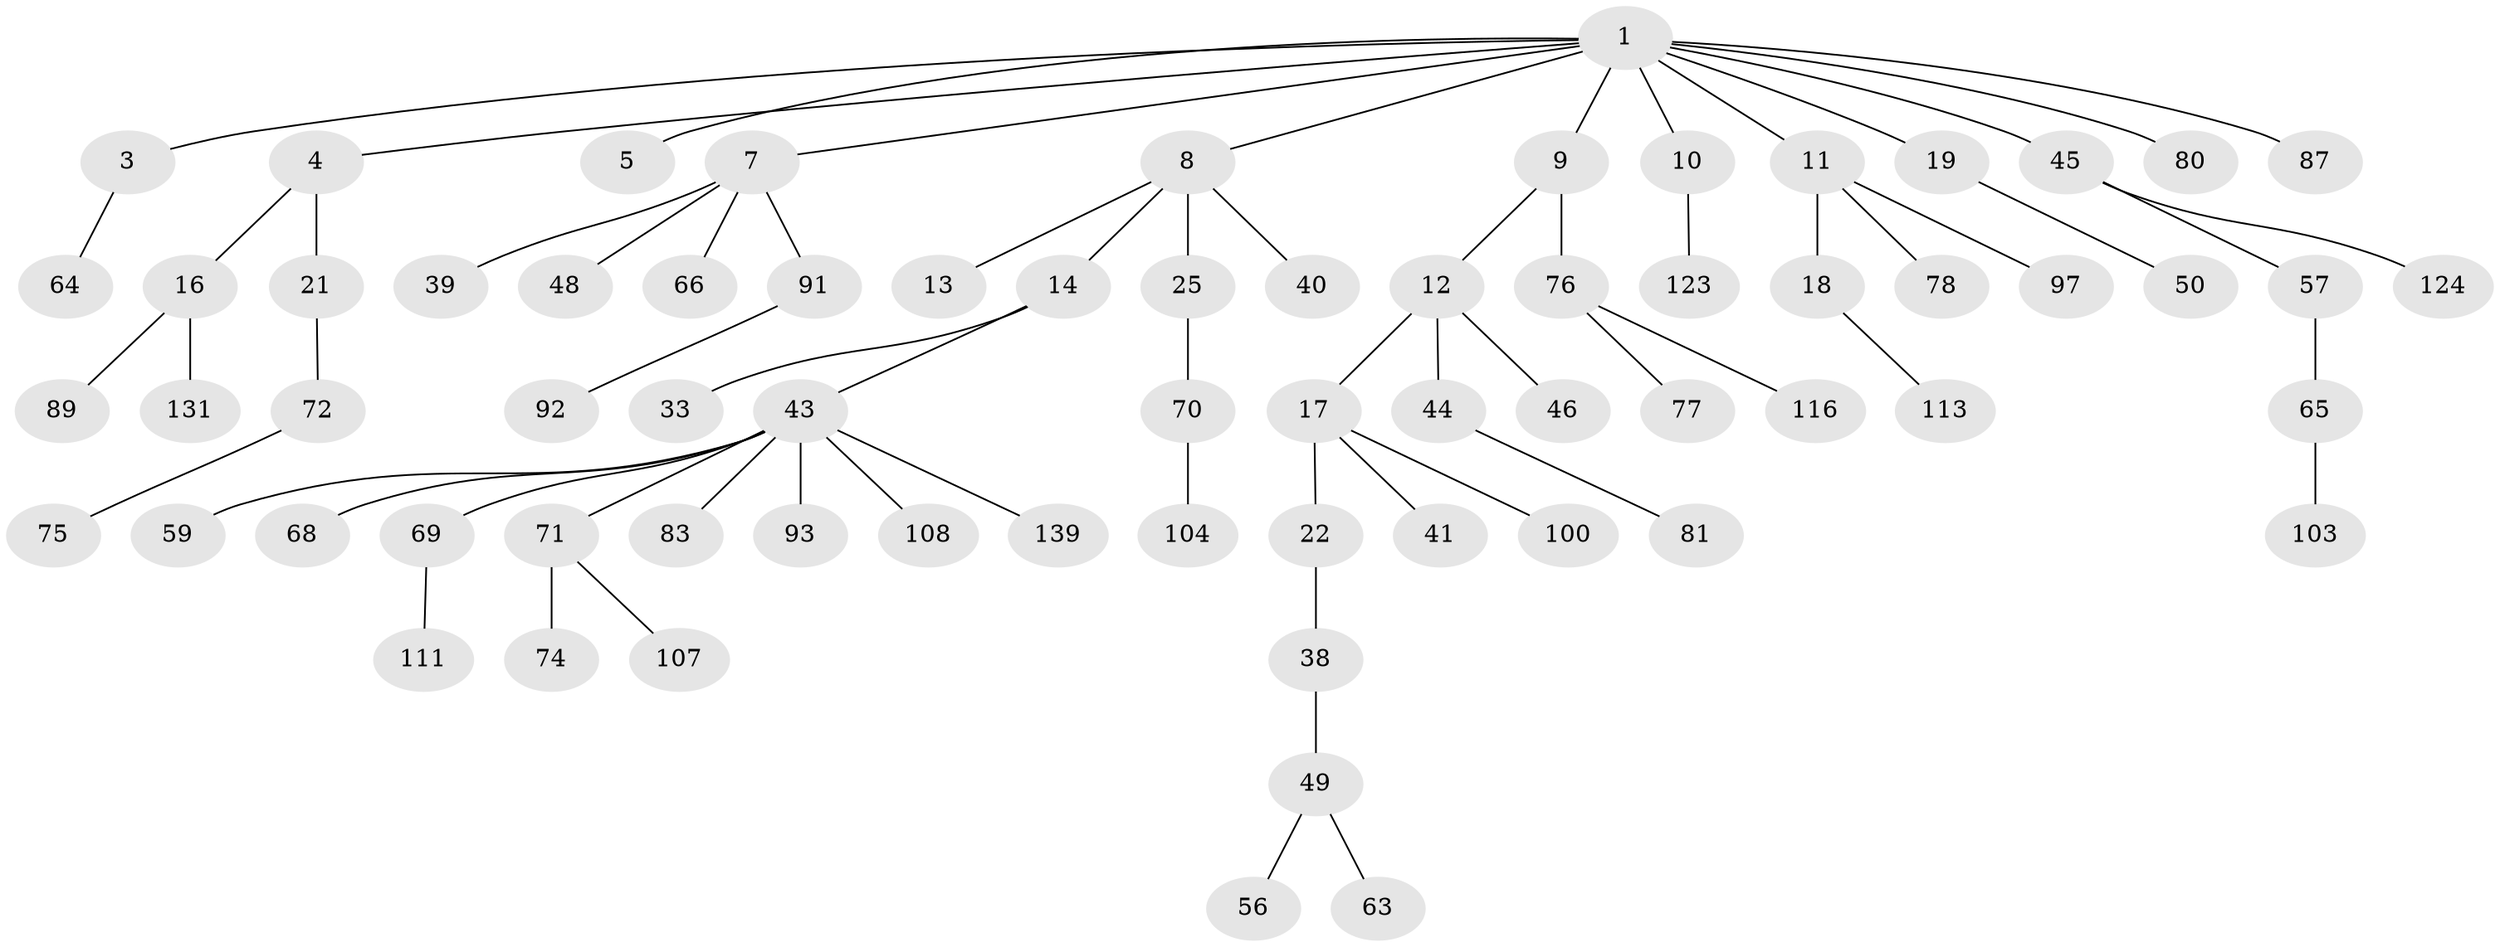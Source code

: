 // original degree distribution, {8: 0.007194244604316547, 6: 0.02158273381294964, 2: 0.2517985611510791, 3: 0.11510791366906475, 1: 0.5107913669064749, 5: 0.04316546762589928, 7: 0.007194244604316547, 4: 0.04316546762589928}
// Generated by graph-tools (version 1.1) at 2025/19/03/04/25 18:19:09]
// undirected, 69 vertices, 68 edges
graph export_dot {
graph [start="1"]
  node [color=gray90,style=filled];
  1 [super="+2"];
  3 [super="+15"];
  4;
  5 [super="+6"];
  7 [super="+29+34+110+54"];
  8 [super="+84+20+115"];
  9 [super="+94"];
  10 [super="+28+26"];
  11 [super="+58+53"];
  12 [super="+35+136+30+27"];
  13;
  14 [super="+37"];
  16 [super="+90+31+138"];
  17 [super="+23+85"];
  18 [super="+24"];
  19 [super="+129+47"];
  21 [super="+61"];
  22;
  25 [super="+130"];
  33;
  38 [super="+127+134"];
  39 [super="+114"];
  40 [super="+119"];
  41;
  43 [super="+51+52"];
  44;
  45;
  46;
  48;
  49;
  50;
  56;
  57;
  59;
  63;
  64;
  65;
  66;
  68;
  69;
  70;
  71;
  72;
  74 [super="+98"];
  75;
  76;
  77 [super="+137"];
  78 [super="+88"];
  80 [super="+102"];
  81 [super="+121"];
  83;
  87;
  89 [super="+95"];
  91;
  92;
  93;
  97;
  100;
  103;
  104;
  107 [super="+128"];
  108;
  111;
  113;
  116;
  123;
  124;
  131;
  139;
  1 -- 4;
  1 -- 5;
  1 -- 10;
  1 -- 11;
  1 -- 45;
  1 -- 80;
  1 -- 87;
  1 -- 3;
  1 -- 19;
  1 -- 7;
  1 -- 8;
  1 -- 9;
  3 -- 64;
  4 -- 16;
  4 -- 21;
  7 -- 48;
  7 -- 66;
  7 -- 91;
  7 -- 39;
  8 -- 13;
  8 -- 14;
  8 -- 40;
  8 -- 25;
  9 -- 12;
  9 -- 76;
  10 -- 123;
  11 -- 18;
  11 -- 97;
  11 -- 78;
  12 -- 17;
  12 -- 46;
  12 -- 44;
  14 -- 33;
  14 -- 43;
  16 -- 89;
  16 -- 131;
  17 -- 22;
  17 -- 41;
  17 -- 100;
  18 -- 113;
  19 -- 50;
  21 -- 72;
  22 -- 38;
  25 -- 70;
  38 -- 49;
  43 -- 93;
  43 -- 108;
  43 -- 139;
  43 -- 83;
  43 -- 68;
  43 -- 69;
  43 -- 71;
  43 -- 59;
  44 -- 81;
  45 -- 57;
  45 -- 124;
  49 -- 56;
  49 -- 63;
  57 -- 65;
  65 -- 103;
  69 -- 111;
  70 -- 104;
  71 -- 74;
  71 -- 107;
  72 -- 75;
  76 -- 77;
  76 -- 116;
  91 -- 92;
}
